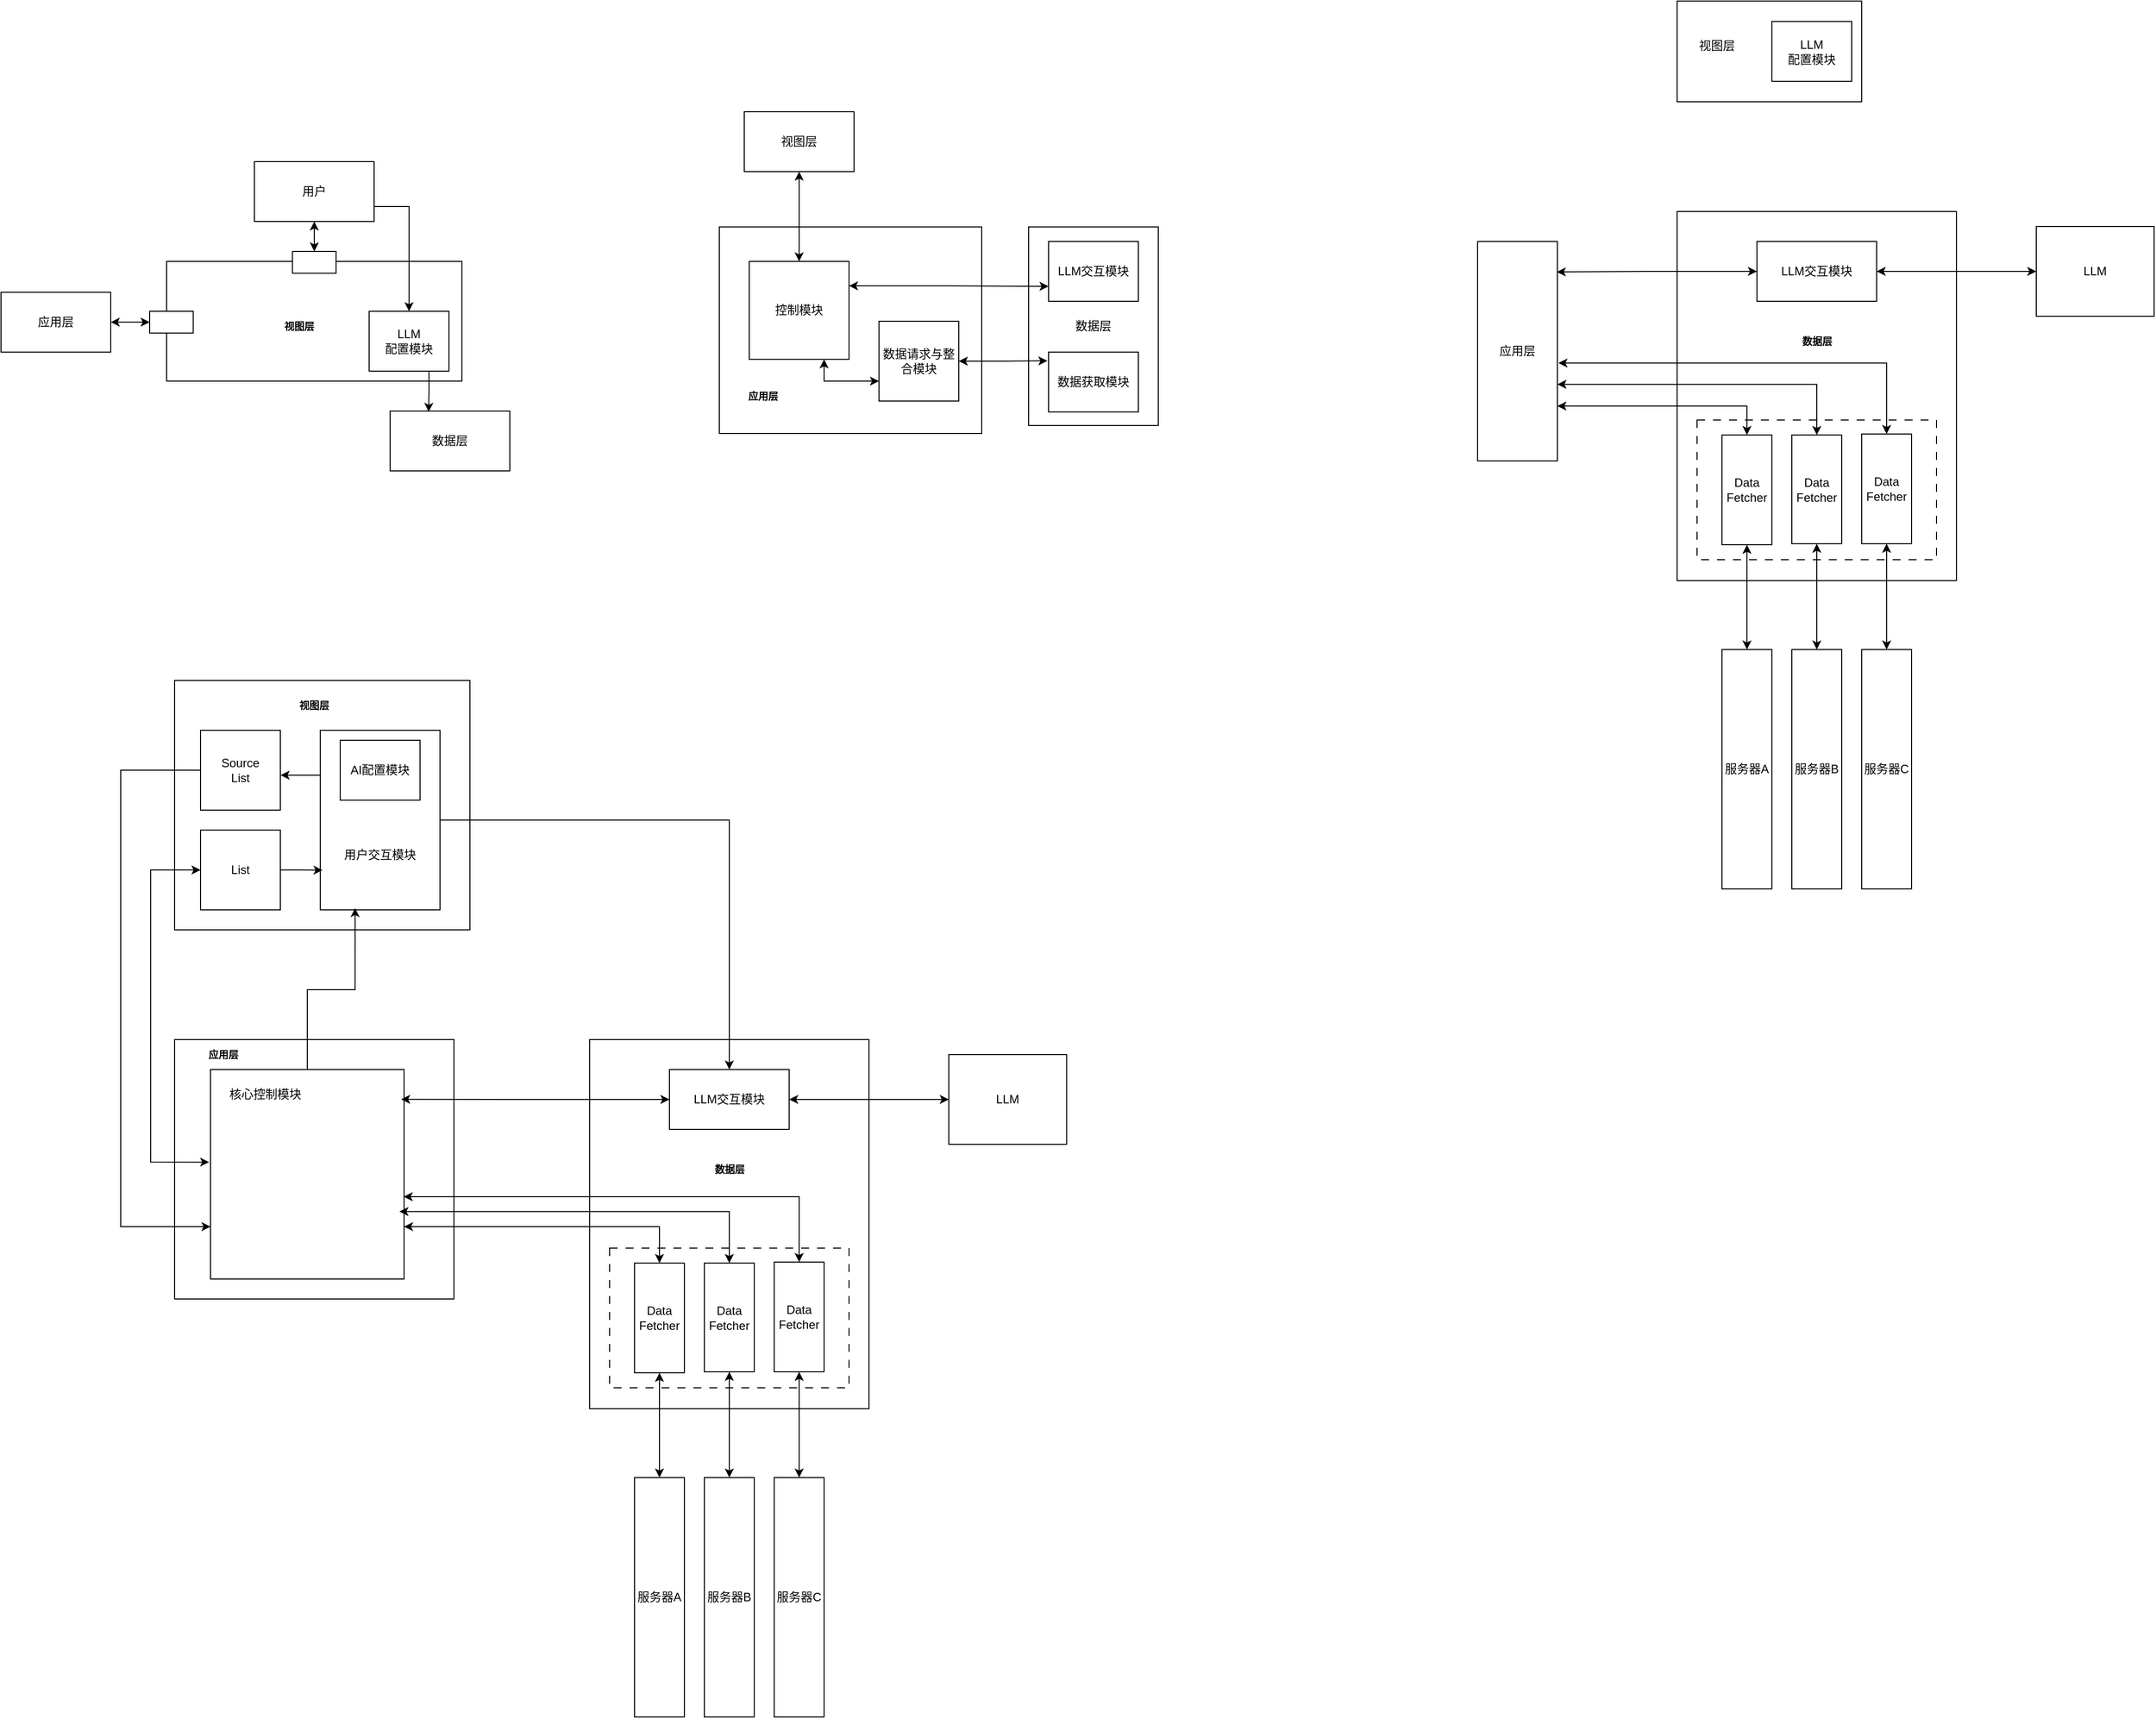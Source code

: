 <mxfile version="26.2.12">
  <diagram name="第 1 页" id="hf9TLOxkJmJITZOPAGZx">
    <mxGraphModel dx="949" dy="1761" grid="1" gridSize="10" guides="1" tooltips="1" connect="1" arrows="1" fold="1" page="1" pageScale="1" pageWidth="827" pageHeight="1169" math="0" shadow="0">
      <root>
        <mxCell id="0" />
        <mxCell id="1" parent="0" />
        <mxCell id="aK79IHoWiY9nvJ88uHWK-6" value="" style="rounded=0;whiteSpace=wrap;html=1;" parent="1" vertex="1">
          <mxGeometry x="650" y="490" width="280" height="370" as="geometry" />
        </mxCell>
        <mxCell id="aK79IHoWiY9nvJ88uHWK-26" value="" style="rounded=0;whiteSpace=wrap;html=1;dashed=1;dashPattern=8 8;" parent="1" vertex="1">
          <mxGeometry x="670" y="699" width="240" height="140" as="geometry" />
        </mxCell>
        <mxCell id="uirXqUWORqkVqbxP6Icd-42" value="" style="rounded=0;whiteSpace=wrap;html=1;" parent="1" vertex="1">
          <mxGeometry x="234" y="130" width="296" height="250" as="geometry" />
        </mxCell>
        <mxCell id="uirXqUWORqkVqbxP6Icd-11" value="" style="rounded=0;whiteSpace=wrap;html=1;" parent="1" vertex="1">
          <mxGeometry x="234" y="490" width="280" height="260" as="geometry" />
        </mxCell>
        <mxCell id="aK79IHoWiY9nvJ88uHWK-2" style="edgeStyle=orthogonalEdgeStyle;rounded=0;orthogonalLoop=1;jettySize=auto;html=1;exitX=0;exitY=0.5;exitDx=0;exitDy=0;entryX=0;entryY=0.75;entryDx=0;entryDy=0;" parent="1" source="uirXqUWORqkVqbxP6Icd-2" target="uirXqUWORqkVqbxP6Icd-14" edge="1">
          <mxGeometry relative="1" as="geometry">
            <Array as="points">
              <mxPoint x="180" y="220" />
              <mxPoint x="180" y="678" />
            </Array>
          </mxGeometry>
        </mxCell>
        <mxCell id="uirXqUWORqkVqbxP6Icd-2" value="Source&lt;div&gt;List&lt;/div&gt;" style="whiteSpace=wrap;html=1;aspect=fixed;" parent="1" vertex="1">
          <mxGeometry x="260" y="180" width="80" height="80" as="geometry" />
        </mxCell>
        <mxCell id="uirXqUWORqkVqbxP6Icd-13" style="edgeStyle=orthogonalEdgeStyle;rounded=0;orthogonalLoop=1;jettySize=auto;html=1;" parent="1" source="uirXqUWORqkVqbxP6Icd-7" target="uirXqUWORqkVqbxP6Icd-12" edge="1">
          <mxGeometry relative="1" as="geometry" />
        </mxCell>
        <mxCell id="uirXqUWORqkVqbxP6Icd-7" value="" style="rounded=0;whiteSpace=wrap;html=1;" parent="1" vertex="1">
          <mxGeometry x="380" y="180" width="120" height="180" as="geometry" />
        </mxCell>
        <mxCell id="uirXqUWORqkVqbxP6Icd-3" value="AI配置模块" style="rounded=0;whiteSpace=wrap;html=1;" parent="1" vertex="1">
          <mxGeometry x="400" y="190" width="80" height="60" as="geometry" />
        </mxCell>
        <mxCell id="uirXqUWORqkVqbxP6Icd-4" value="List" style="rounded=0;whiteSpace=wrap;html=1;" parent="1" vertex="1">
          <mxGeometry x="260" y="280" width="80" height="80" as="geometry" />
        </mxCell>
        <mxCell id="aK79IHoWiY9nvJ88uHWK-25" style="edgeStyle=orthogonalEdgeStyle;rounded=0;orthogonalLoop=1;jettySize=auto;html=1;exitX=1;exitY=0.5;exitDx=0;exitDy=0;entryX=0;entryY=0.5;entryDx=0;entryDy=0;startArrow=classic;startFill=1;" parent="1" source="uirXqUWORqkVqbxP6Icd-12" target="uirXqUWORqkVqbxP6Icd-40" edge="1">
          <mxGeometry relative="1" as="geometry" />
        </mxCell>
        <mxCell id="uirXqUWORqkVqbxP6Icd-12" value="LLM交互模块" style="rounded=0;whiteSpace=wrap;html=1;" parent="1" vertex="1">
          <mxGeometry x="730" y="520" width="120" height="60" as="geometry" />
        </mxCell>
        <mxCell id="aK79IHoWiY9nvJ88uHWK-11" style="edgeStyle=orthogonalEdgeStyle;rounded=0;orthogonalLoop=1;jettySize=auto;html=1;exitX=1;exitY=0.75;exitDx=0;exitDy=0;entryX=0.5;entryY=0;entryDx=0;entryDy=0;startArrow=classic;startFill=1;" parent="1" source="uirXqUWORqkVqbxP6Icd-14" target="uirXqUWORqkVqbxP6Icd-15" edge="1">
          <mxGeometry relative="1" as="geometry" />
        </mxCell>
        <mxCell id="uirXqUWORqkVqbxP6Icd-14" value="" style="rounded=0;whiteSpace=wrap;html=1;" parent="1" vertex="1">
          <mxGeometry x="270" y="520" width="194" height="210" as="geometry" />
        </mxCell>
        <mxCell id="uirXqUWORqkVqbxP6Icd-33" style="rounded=0;orthogonalLoop=1;jettySize=auto;html=1;exitX=0.5;exitY=1;exitDx=0;exitDy=0;entryX=0.5;entryY=0;entryDx=0;entryDy=0;startArrow=classic;startFill=1;" parent="1" source="uirXqUWORqkVqbxP6Icd-15" target="uirXqUWORqkVqbxP6Icd-27" edge="1">
          <mxGeometry relative="1" as="geometry" />
        </mxCell>
        <mxCell id="uirXqUWORqkVqbxP6Icd-15" value="Data&lt;div&gt;Fetcher&lt;/div&gt;" style="rounded=0;whiteSpace=wrap;html=1;" parent="1" vertex="1">
          <mxGeometry x="695" y="714" width="50" height="110" as="geometry" />
        </mxCell>
        <mxCell id="uirXqUWORqkVqbxP6Icd-32" style="edgeStyle=orthogonalEdgeStyle;rounded=0;orthogonalLoop=1;jettySize=auto;html=1;exitX=0.5;exitY=1;exitDx=0;exitDy=0;entryX=0.5;entryY=0;entryDx=0;entryDy=0;startArrow=classic;startFill=1;" parent="1" source="uirXqUWORqkVqbxP6Icd-16" target="uirXqUWORqkVqbxP6Icd-29" edge="1">
          <mxGeometry relative="1" as="geometry" />
        </mxCell>
        <mxCell id="uirXqUWORqkVqbxP6Icd-16" value="Data&lt;div&gt;Fetcher&lt;/div&gt;" style="rounded=0;whiteSpace=wrap;html=1;" parent="1" vertex="1">
          <mxGeometry x="765" y="714" width="50" height="109" as="geometry" />
        </mxCell>
        <mxCell id="uirXqUWORqkVqbxP6Icd-31" style="edgeStyle=orthogonalEdgeStyle;rounded=0;orthogonalLoop=1;jettySize=auto;html=1;exitX=0.5;exitY=1;exitDx=0;exitDy=0;entryX=0.5;entryY=0;entryDx=0;entryDy=0;startArrow=classic;startFill=1;" parent="1" source="uirXqUWORqkVqbxP6Icd-17" target="uirXqUWORqkVqbxP6Icd-30" edge="1">
          <mxGeometry relative="1" as="geometry" />
        </mxCell>
        <mxCell id="uirXqUWORqkVqbxP6Icd-17" value="Data&lt;div&gt;Fetcher&lt;/div&gt;" style="rounded=0;whiteSpace=wrap;html=1;" parent="1" vertex="1">
          <mxGeometry x="835" y="713" width="50" height="110" as="geometry" />
        </mxCell>
        <mxCell id="uirXqUWORqkVqbxP6Icd-26" style="edgeStyle=orthogonalEdgeStyle;rounded=0;orthogonalLoop=1;jettySize=auto;html=1;exitX=1;exitY=0.5;exitDx=0;exitDy=0;entryX=0.019;entryY=0.779;entryDx=0;entryDy=0;entryPerimeter=0;" parent="1" source="uirXqUWORqkVqbxP6Icd-4" target="uirXqUWORqkVqbxP6Icd-7" edge="1">
          <mxGeometry relative="1" as="geometry" />
        </mxCell>
        <mxCell id="uirXqUWORqkVqbxP6Icd-27" value="服务器A" style="rounded=0;whiteSpace=wrap;html=1;" parent="1" vertex="1">
          <mxGeometry x="695" y="929" width="50" height="240" as="geometry" />
        </mxCell>
        <mxCell id="uirXqUWORqkVqbxP6Icd-29" value="服务器B" style="rounded=0;whiteSpace=wrap;html=1;" parent="1" vertex="1">
          <mxGeometry x="765" y="929" width="50" height="240" as="geometry" />
        </mxCell>
        <mxCell id="uirXqUWORqkVqbxP6Icd-30" value="服务器C" style="rounded=0;whiteSpace=wrap;html=1;" parent="1" vertex="1">
          <mxGeometry x="835" y="929" width="50" height="240" as="geometry" />
        </mxCell>
        <mxCell id="uirXqUWORqkVqbxP6Icd-36" style="edgeStyle=orthogonalEdgeStyle;rounded=0;orthogonalLoop=1;jettySize=auto;html=1;exitX=0;exitY=0.25;exitDx=0;exitDy=0;entryX=1.002;entryY=0.559;entryDx=0;entryDy=0;entryPerimeter=0;" parent="1" source="uirXqUWORqkVqbxP6Icd-7" target="uirXqUWORqkVqbxP6Icd-2" edge="1">
          <mxGeometry relative="1" as="geometry" />
        </mxCell>
        <mxCell id="uirXqUWORqkVqbxP6Icd-40" value="LLM" style="rounded=0;whiteSpace=wrap;html=1;" parent="1" vertex="1">
          <mxGeometry x="1010" y="505" width="118.13" height="90" as="geometry" />
        </mxCell>
        <mxCell id="aK79IHoWiY9nvJ88uHWK-3" style="edgeStyle=orthogonalEdgeStyle;rounded=0;orthogonalLoop=1;jettySize=auto;html=1;exitX=0;exitY=0.5;exitDx=0;exitDy=0;entryX=-0.007;entryY=0.442;entryDx=0;entryDy=0;entryPerimeter=0;startArrow=classic;startFill=1;" parent="1" source="uirXqUWORqkVqbxP6Icd-4" target="uirXqUWORqkVqbxP6Icd-14" edge="1">
          <mxGeometry relative="1" as="geometry">
            <Array as="points">
              <mxPoint x="210" y="320" />
              <mxPoint x="210" y="613" />
            </Array>
          </mxGeometry>
        </mxCell>
        <mxCell id="aK79IHoWiY9nvJ88uHWK-13" style="edgeStyle=orthogonalEdgeStyle;rounded=0;orthogonalLoop=1;jettySize=auto;html=1;exitX=0.5;exitY=0;exitDx=0;exitDy=0;entryX=0.976;entryY=0.678;entryDx=0;entryDy=0;entryPerimeter=0;startArrow=classic;startFill=1;" parent="1" source="uirXqUWORqkVqbxP6Icd-16" target="uirXqUWORqkVqbxP6Icd-14" edge="1">
          <mxGeometry relative="1" as="geometry" />
        </mxCell>
        <mxCell id="aK79IHoWiY9nvJ88uHWK-14" style="edgeStyle=orthogonalEdgeStyle;rounded=0;orthogonalLoop=1;jettySize=auto;html=1;exitX=0.5;exitY=0;exitDx=0;exitDy=0;entryX=0.998;entryY=0.607;entryDx=0;entryDy=0;entryPerimeter=0;startArrow=classic;startFill=1;" parent="1" source="uirXqUWORqkVqbxP6Icd-17" target="uirXqUWORqkVqbxP6Icd-14" edge="1">
          <mxGeometry relative="1" as="geometry">
            <Array as="points">
              <mxPoint x="860" y="648" />
            </Array>
          </mxGeometry>
        </mxCell>
        <mxCell id="aK79IHoWiY9nvJ88uHWK-16" value="&lt;font size=&quot;1&quot;&gt;&lt;b&gt;视图层&lt;/b&gt;&lt;/font&gt;" style="text;html=1;align=center;verticalAlign=middle;whiteSpace=wrap;rounded=0;" parent="1" vertex="1">
          <mxGeometry x="319" y="140" width="110" height="30" as="geometry" />
        </mxCell>
        <mxCell id="aK79IHoWiY9nvJ88uHWK-17" value="用户交互模块" style="text;html=1;align=center;verticalAlign=middle;whiteSpace=wrap;rounded=0;" parent="1" vertex="1">
          <mxGeometry x="390" y="290" width="100" height="30" as="geometry" />
        </mxCell>
        <mxCell id="aK79IHoWiY9nvJ88uHWK-18" style="edgeStyle=orthogonalEdgeStyle;rounded=0;orthogonalLoop=1;jettySize=auto;html=1;exitX=0;exitY=0.5;exitDx=0;exitDy=0;entryX=0.985;entryY=0.142;entryDx=0;entryDy=0;entryPerimeter=0;startArrow=classic;startFill=1;" parent="1" source="uirXqUWORqkVqbxP6Icd-12" target="uirXqUWORqkVqbxP6Icd-14" edge="1">
          <mxGeometry relative="1" as="geometry" />
        </mxCell>
        <mxCell id="aK79IHoWiY9nvJ88uHWK-20" value="&lt;font size=&quot;1&quot;&gt;&lt;b&gt;应用层&lt;/b&gt;&lt;/font&gt;" style="text;html=1;align=center;verticalAlign=middle;whiteSpace=wrap;rounded=0;" parent="1" vertex="1">
          <mxGeometry x="240" y="490" width="86" height="30" as="geometry" />
        </mxCell>
        <mxCell id="aK79IHoWiY9nvJ88uHWK-21" style="edgeStyle=orthogonalEdgeStyle;rounded=0;orthogonalLoop=1;jettySize=auto;html=1;exitX=0.5;exitY=0;exitDx=0;exitDy=0;entryX=0.291;entryY=0.99;entryDx=0;entryDy=0;entryPerimeter=0;" parent="1" source="uirXqUWORqkVqbxP6Icd-14" target="uirXqUWORqkVqbxP6Icd-7" edge="1">
          <mxGeometry relative="1" as="geometry" />
        </mxCell>
        <mxCell id="aK79IHoWiY9nvJ88uHWK-24" value="&lt;font size=&quot;1&quot;&gt;&lt;b&gt;数据层&lt;/b&gt;&lt;/font&gt;" style="text;html=1;align=center;verticalAlign=middle;whiteSpace=wrap;rounded=0;" parent="1" vertex="1">
          <mxGeometry x="737.5" y="605" width="105" height="30" as="geometry" />
        </mxCell>
        <mxCell id="aK79IHoWiY9nvJ88uHWK-30" value="核心控制模块" style="text;html=1;align=center;verticalAlign=middle;whiteSpace=wrap;rounded=0;" parent="1" vertex="1">
          <mxGeometry x="280" y="530" width="90" height="30" as="geometry" />
        </mxCell>
        <mxCell id="_K15StUsaY39ZyzTZjal-35" value="" style="rounded=0;whiteSpace=wrap;html=1;" vertex="1" parent="1">
          <mxGeometry x="226" y="-290" width="296" height="120" as="geometry" />
        </mxCell>
        <mxCell id="_K15StUsaY39ZyzTZjal-38" value="LLM&lt;div&gt;配置模块&lt;/div&gt;" style="rounded=0;whiteSpace=wrap;html=1;" vertex="1" parent="1">
          <mxGeometry x="429" y="-240" width="80" height="60" as="geometry" />
        </mxCell>
        <mxCell id="_K15StUsaY39ZyzTZjal-42" value="&lt;font size=&quot;1&quot;&gt;&lt;b&gt;视图层&lt;/b&gt;&lt;/font&gt;" style="text;html=1;align=center;verticalAlign=middle;whiteSpace=wrap;rounded=0;" vertex="1" parent="1">
          <mxGeometry x="304" y="-240" width="110" height="30" as="geometry" />
        </mxCell>
        <mxCell id="_K15StUsaY39ZyzTZjal-50" style="edgeStyle=orthogonalEdgeStyle;rounded=0;orthogonalLoop=1;jettySize=auto;html=1;exitX=0.5;exitY=1;exitDx=0;exitDy=0;startArrow=classic;startFill=1;" edge="1" parent="1" source="_K15StUsaY39ZyzTZjal-44" target="_K15StUsaY39ZyzTZjal-51">
          <mxGeometry relative="1" as="geometry">
            <mxPoint x="373.69" y="-300" as="targetPoint" />
          </mxGeometry>
        </mxCell>
        <mxCell id="_K15StUsaY39ZyzTZjal-53" style="edgeStyle=orthogonalEdgeStyle;rounded=0;orthogonalLoop=1;jettySize=auto;html=1;exitX=1;exitY=0.75;exitDx=0;exitDy=0;" edge="1" parent="1" source="_K15StUsaY39ZyzTZjal-44" target="_K15StUsaY39ZyzTZjal-38">
          <mxGeometry relative="1" as="geometry" />
        </mxCell>
        <mxCell id="_K15StUsaY39ZyzTZjal-44" value="用户" style="rounded=0;whiteSpace=wrap;html=1;" vertex="1" parent="1">
          <mxGeometry x="314" y="-390" width="120" height="60" as="geometry" />
        </mxCell>
        <mxCell id="_K15StUsaY39ZyzTZjal-55" style="edgeStyle=orthogonalEdgeStyle;rounded=0;orthogonalLoop=1;jettySize=auto;html=1;exitX=1;exitY=0.5;exitDx=0;exitDy=0;entryX=0;entryY=0.5;entryDx=0;entryDy=0;startArrow=classic;startFill=1;" edge="1" parent="1" source="_K15StUsaY39ZyzTZjal-45" target="_K15StUsaY39ZyzTZjal-54">
          <mxGeometry relative="1" as="geometry" />
        </mxCell>
        <mxCell id="_K15StUsaY39ZyzTZjal-45" value="应用层" style="rounded=0;whiteSpace=wrap;html=1;" vertex="1" parent="1">
          <mxGeometry x="60" y="-259.08" width="110" height="60" as="geometry" />
        </mxCell>
        <mxCell id="_K15StUsaY39ZyzTZjal-46" value="数据层" style="rounded=0;whiteSpace=wrap;html=1;" vertex="1" parent="1">
          <mxGeometry x="450" y="-140" width="120" height="60" as="geometry" />
        </mxCell>
        <mxCell id="_K15StUsaY39ZyzTZjal-51" value="" style="rounded=0;whiteSpace=wrap;html=1;" vertex="1" parent="1">
          <mxGeometry x="352.15" y="-300" width="43.69" height="21.84" as="geometry" />
        </mxCell>
        <mxCell id="_K15StUsaY39ZyzTZjal-52" style="edgeStyle=orthogonalEdgeStyle;rounded=0;orthogonalLoop=1;jettySize=auto;html=1;exitX=0.75;exitY=1;exitDx=0;exitDy=0;entryX=0.322;entryY=0.013;entryDx=0;entryDy=0;entryPerimeter=0;" edge="1" parent="1" source="_K15StUsaY39ZyzTZjal-38" target="_K15StUsaY39ZyzTZjal-46">
          <mxGeometry relative="1" as="geometry" />
        </mxCell>
        <mxCell id="_K15StUsaY39ZyzTZjal-54" value="" style="rounded=0;whiteSpace=wrap;html=1;" vertex="1" parent="1">
          <mxGeometry x="209.0" y="-240" width="43.69" height="21.84" as="geometry" />
        </mxCell>
        <mxCell id="_K15StUsaY39ZyzTZjal-56" value="" style="rounded=0;whiteSpace=wrap;html=1;" vertex="1" parent="1">
          <mxGeometry x="780" y="-324.58" width="263" height="207.07" as="geometry" />
        </mxCell>
        <mxCell id="_K15StUsaY39ZyzTZjal-58" value="&lt;font size=&quot;1&quot;&gt;&lt;b&gt;应用层&lt;/b&gt;&lt;/font&gt;" style="text;html=1;align=center;verticalAlign=middle;whiteSpace=wrap;rounded=0;" vertex="1" parent="1">
          <mxGeometry x="780.5" y="-170" width="86" height="30" as="geometry" />
        </mxCell>
        <mxCell id="_K15StUsaY39ZyzTZjal-60" value="数据层" style="rounded=0;whiteSpace=wrap;html=1;" vertex="1" parent="1">
          <mxGeometry x="1090" y="-324.58" width="130" height="199.08" as="geometry" />
        </mxCell>
        <mxCell id="_K15StUsaY39ZyzTZjal-70" style="edgeStyle=orthogonalEdgeStyle;rounded=0;orthogonalLoop=1;jettySize=auto;html=1;exitX=0.5;exitY=1;exitDx=0;exitDy=0;entryX=0.5;entryY=0;entryDx=0;entryDy=0;startArrow=classic;startFill=1;" edge="1" parent="1" source="_K15StUsaY39ZyzTZjal-61" target="_K15StUsaY39ZyzTZjal-64">
          <mxGeometry relative="1" as="geometry" />
        </mxCell>
        <mxCell id="_K15StUsaY39ZyzTZjal-61" value="视图层" style="rounded=0;whiteSpace=wrap;html=1;" vertex="1" parent="1">
          <mxGeometry x="805" y="-440" width="110" height="60" as="geometry" />
        </mxCell>
        <mxCell id="_K15StUsaY39ZyzTZjal-76" style="edgeStyle=orthogonalEdgeStyle;rounded=0;orthogonalLoop=1;jettySize=auto;html=1;exitX=0.75;exitY=1;exitDx=0;exitDy=0;entryX=0;entryY=0.75;entryDx=0;entryDy=0;startArrow=classic;startFill=1;" edge="1" parent="1" source="_K15StUsaY39ZyzTZjal-64" target="_K15StUsaY39ZyzTZjal-69">
          <mxGeometry relative="1" as="geometry" />
        </mxCell>
        <mxCell id="_K15StUsaY39ZyzTZjal-64" value="控制模块" style="rounded=0;whiteSpace=wrap;html=1;" vertex="1" parent="1">
          <mxGeometry x="810" y="-290" width="100" height="98.16" as="geometry" />
        </mxCell>
        <mxCell id="_K15StUsaY39ZyzTZjal-69" value="数据请求与整合模块" style="rounded=0;whiteSpace=wrap;html=1;" vertex="1" parent="1">
          <mxGeometry x="940" y="-230" width="80" height="80" as="geometry" />
        </mxCell>
        <mxCell id="_K15StUsaY39ZyzTZjal-71" style="edgeStyle=orthogonalEdgeStyle;rounded=0;orthogonalLoop=1;jettySize=auto;html=1;exitX=1;exitY=0.5;exitDx=0;exitDy=0;entryX=-0.013;entryY=0.145;entryDx=0;entryDy=0;entryPerimeter=0;startArrow=classic;startFill=1;" edge="1" parent="1" source="_K15StUsaY39ZyzTZjal-69" target="_K15StUsaY39ZyzTZjal-74">
          <mxGeometry relative="1" as="geometry" />
        </mxCell>
        <mxCell id="_K15StUsaY39ZyzTZjal-72" style="edgeStyle=orthogonalEdgeStyle;rounded=0;orthogonalLoop=1;jettySize=auto;html=1;exitX=1;exitY=0.25;exitDx=0;exitDy=0;entryX=0;entryY=0.75;entryDx=0;entryDy=0;startArrow=classic;startFill=1;" edge="1" parent="1" source="_K15StUsaY39ZyzTZjal-64" target="_K15StUsaY39ZyzTZjal-73">
          <mxGeometry relative="1" as="geometry" />
        </mxCell>
        <mxCell id="_K15StUsaY39ZyzTZjal-73" value="LLM交互模块" style="rounded=0;whiteSpace=wrap;html=1;" vertex="1" parent="1">
          <mxGeometry x="1110" y="-310" width="90" height="60" as="geometry" />
        </mxCell>
        <mxCell id="_K15StUsaY39ZyzTZjal-74" value="数据获取模块" style="rounded=0;whiteSpace=wrap;html=1;" vertex="1" parent="1">
          <mxGeometry x="1110" y="-199.08" width="90" height="60" as="geometry" />
        </mxCell>
        <mxCell id="_K15StUsaY39ZyzTZjal-77" value="" style="rounded=0;whiteSpace=wrap;html=1;" vertex="1" parent="1">
          <mxGeometry x="1740" y="-340" width="280" height="370" as="geometry" />
        </mxCell>
        <mxCell id="_K15StUsaY39ZyzTZjal-78" value="" style="rounded=0;whiteSpace=wrap;html=1;dashed=1;dashPattern=8 8;" vertex="1" parent="1">
          <mxGeometry x="1760" y="-131" width="240" height="140" as="geometry" />
        </mxCell>
        <mxCell id="_K15StUsaY39ZyzTZjal-79" style="edgeStyle=orthogonalEdgeStyle;rounded=0;orthogonalLoop=1;jettySize=auto;html=1;exitX=1;exitY=0.5;exitDx=0;exitDy=0;entryX=0;entryY=0.5;entryDx=0;entryDy=0;startArrow=classic;startFill=1;" edge="1" parent="1" source="_K15StUsaY39ZyzTZjal-80" target="_K15StUsaY39ZyzTZjal-90">
          <mxGeometry relative="1" as="geometry" />
        </mxCell>
        <mxCell id="_K15StUsaY39ZyzTZjal-80" value="LLM交互模块" style="rounded=0;whiteSpace=wrap;html=1;" vertex="1" parent="1">
          <mxGeometry x="1820" y="-310" width="120" height="60" as="geometry" />
        </mxCell>
        <mxCell id="_K15StUsaY39ZyzTZjal-81" style="rounded=0;orthogonalLoop=1;jettySize=auto;html=1;exitX=0.5;exitY=1;exitDx=0;exitDy=0;entryX=0.5;entryY=0;entryDx=0;entryDy=0;startArrow=classic;startFill=1;" edge="1" parent="1" source="_K15StUsaY39ZyzTZjal-82" target="_K15StUsaY39ZyzTZjal-87">
          <mxGeometry relative="1" as="geometry" />
        </mxCell>
        <mxCell id="_K15StUsaY39ZyzTZjal-82" value="Data&lt;div&gt;Fetcher&lt;/div&gt;" style="rounded=0;whiteSpace=wrap;html=1;" vertex="1" parent="1">
          <mxGeometry x="1785" y="-116" width="50" height="110" as="geometry" />
        </mxCell>
        <mxCell id="_K15StUsaY39ZyzTZjal-83" style="edgeStyle=orthogonalEdgeStyle;rounded=0;orthogonalLoop=1;jettySize=auto;html=1;exitX=0.5;exitY=1;exitDx=0;exitDy=0;entryX=0.5;entryY=0;entryDx=0;entryDy=0;startArrow=classic;startFill=1;" edge="1" parent="1" source="_K15StUsaY39ZyzTZjal-84" target="_K15StUsaY39ZyzTZjal-88">
          <mxGeometry relative="1" as="geometry" />
        </mxCell>
        <mxCell id="_K15StUsaY39ZyzTZjal-84" value="Data&lt;div&gt;Fetcher&lt;/div&gt;" style="rounded=0;whiteSpace=wrap;html=1;" vertex="1" parent="1">
          <mxGeometry x="1855" y="-116" width="50" height="109" as="geometry" />
        </mxCell>
        <mxCell id="_K15StUsaY39ZyzTZjal-85" style="edgeStyle=orthogonalEdgeStyle;rounded=0;orthogonalLoop=1;jettySize=auto;html=1;exitX=0.5;exitY=1;exitDx=0;exitDy=0;entryX=0.5;entryY=0;entryDx=0;entryDy=0;startArrow=classic;startFill=1;" edge="1" parent="1" source="_K15StUsaY39ZyzTZjal-86" target="_K15StUsaY39ZyzTZjal-89">
          <mxGeometry relative="1" as="geometry" />
        </mxCell>
        <mxCell id="_K15StUsaY39ZyzTZjal-86" value="Data&lt;div&gt;Fetcher&lt;/div&gt;" style="rounded=0;whiteSpace=wrap;html=1;" vertex="1" parent="1">
          <mxGeometry x="1925" y="-117" width="50" height="110" as="geometry" />
        </mxCell>
        <mxCell id="_K15StUsaY39ZyzTZjal-87" value="服务器A" style="rounded=0;whiteSpace=wrap;html=1;" vertex="1" parent="1">
          <mxGeometry x="1785" y="99" width="50" height="240" as="geometry" />
        </mxCell>
        <mxCell id="_K15StUsaY39ZyzTZjal-88" value="服务器B" style="rounded=0;whiteSpace=wrap;html=1;" vertex="1" parent="1">
          <mxGeometry x="1855" y="99" width="50" height="240" as="geometry" />
        </mxCell>
        <mxCell id="_K15StUsaY39ZyzTZjal-89" value="服务器C" style="rounded=0;whiteSpace=wrap;html=1;" vertex="1" parent="1">
          <mxGeometry x="1925" y="99" width="50" height="240" as="geometry" />
        </mxCell>
        <mxCell id="_K15StUsaY39ZyzTZjal-90" value="LLM" style="rounded=0;whiteSpace=wrap;html=1;" vertex="1" parent="1">
          <mxGeometry x="2100" y="-325" width="118.13" height="90" as="geometry" />
        </mxCell>
        <mxCell id="_K15StUsaY39ZyzTZjal-91" value="&lt;font size=&quot;1&quot;&gt;&lt;b&gt;数据层&lt;/b&gt;&lt;/font&gt;" style="text;html=1;align=center;verticalAlign=middle;whiteSpace=wrap;rounded=0;" vertex="1" parent="1">
          <mxGeometry x="1827.5" y="-225" width="105" height="30" as="geometry" />
        </mxCell>
        <mxCell id="_K15StUsaY39ZyzTZjal-93" value="" style="rounded=0;whiteSpace=wrap;html=1;" vertex="1" parent="1">
          <mxGeometry x="1740" y="-550.91" width="185" height="100.91" as="geometry" />
        </mxCell>
        <mxCell id="_K15StUsaY39ZyzTZjal-95" value="LLM&lt;div&gt;配置模块&lt;/div&gt;" style="rounded=0;whiteSpace=wrap;html=1;" vertex="1" parent="1">
          <mxGeometry x="1835" y="-530.45" width="80" height="60" as="geometry" />
        </mxCell>
        <mxCell id="_K15StUsaY39ZyzTZjal-96" value="&lt;span style=&quot;text-align: center;&quot;&gt;视图层&lt;/span&gt;" style="text;whiteSpace=wrap;html=1;" vertex="1" parent="1">
          <mxGeometry x="1760" y="-520.45" width="80" height="40" as="geometry" />
        </mxCell>
        <mxCell id="_K15StUsaY39ZyzTZjal-100" style="edgeStyle=orthogonalEdgeStyle;rounded=0;orthogonalLoop=1;jettySize=auto;html=1;exitX=1;exitY=0.75;exitDx=0;exitDy=0;entryX=0.5;entryY=0;entryDx=0;entryDy=0;startArrow=classic;startFill=1;" edge="1" parent="1" source="_K15StUsaY39ZyzTZjal-97" target="_K15StUsaY39ZyzTZjal-82">
          <mxGeometry relative="1" as="geometry" />
        </mxCell>
        <mxCell id="_K15StUsaY39ZyzTZjal-97" value="应用层" style="rounded=0;whiteSpace=wrap;html=1;" vertex="1" parent="1">
          <mxGeometry x="1540" y="-310" width="80" height="220" as="geometry" />
        </mxCell>
        <mxCell id="_K15StUsaY39ZyzTZjal-101" style="edgeStyle=orthogonalEdgeStyle;rounded=0;orthogonalLoop=1;jettySize=auto;html=1;exitX=0;exitY=0.5;exitDx=0;exitDy=0;entryX=0.993;entryY=0.139;entryDx=0;entryDy=0;entryPerimeter=0;startArrow=classic;startFill=1;" edge="1" parent="1" source="_K15StUsaY39ZyzTZjal-80" target="_K15StUsaY39ZyzTZjal-97">
          <mxGeometry relative="1" as="geometry" />
        </mxCell>
        <mxCell id="_K15StUsaY39ZyzTZjal-102" style="edgeStyle=orthogonalEdgeStyle;rounded=0;orthogonalLoop=1;jettySize=auto;html=1;exitX=0.5;exitY=0;exitDx=0;exitDy=0;entryX=1;entryY=0.651;entryDx=0;entryDy=0;entryPerimeter=0;startArrow=classic;startFill=1;" edge="1" parent="1" source="_K15StUsaY39ZyzTZjal-84" target="_K15StUsaY39ZyzTZjal-97">
          <mxGeometry relative="1" as="geometry" />
        </mxCell>
        <mxCell id="_K15StUsaY39ZyzTZjal-103" style="edgeStyle=orthogonalEdgeStyle;rounded=0;orthogonalLoop=1;jettySize=auto;html=1;exitX=0.5;exitY=0;exitDx=0;exitDy=0;entryX=1.013;entryY=0.554;entryDx=0;entryDy=0;entryPerimeter=0;startArrow=classic;startFill=1;" edge="1" parent="1" source="_K15StUsaY39ZyzTZjal-86" target="_K15StUsaY39ZyzTZjal-97">
          <mxGeometry relative="1" as="geometry" />
        </mxCell>
      </root>
    </mxGraphModel>
  </diagram>
</mxfile>
